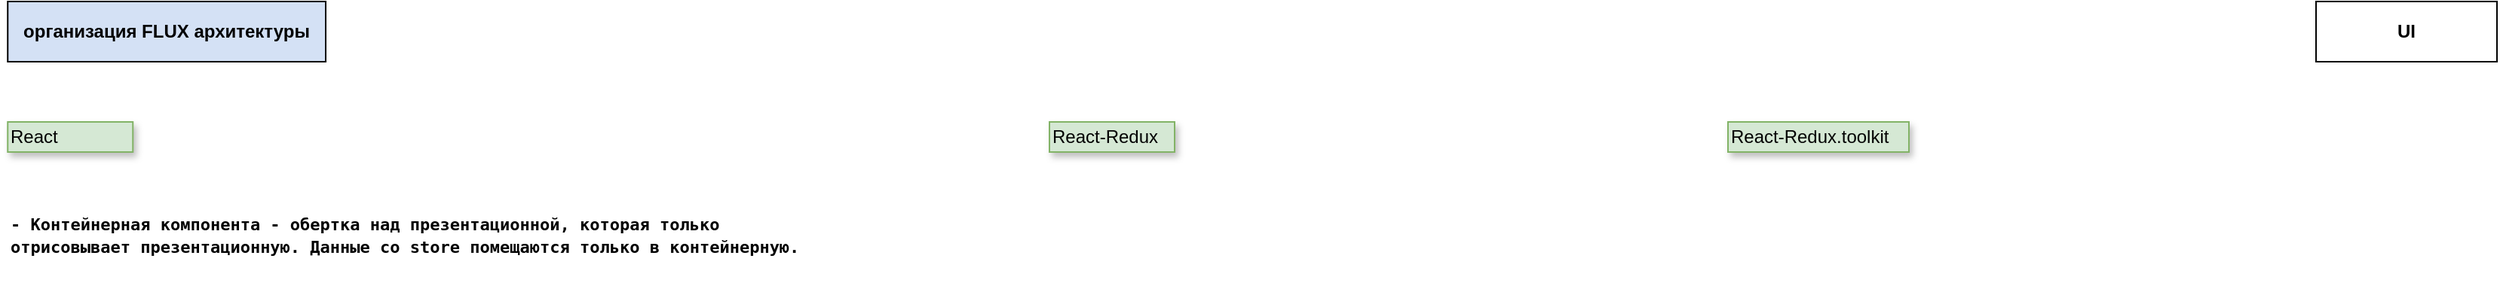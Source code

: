 <mxfile version="17.3.0" type="github">
  <diagram id="qvrgE9RsfLInDcwIYguw" name="Page-1">
    <mxGraphModel dx="1422" dy="762" grid="1" gridSize="10" guides="1" tooltips="1" connect="1" arrows="1" fold="1" page="1" pageScale="1" pageWidth="827" pageHeight="1169" math="0" shadow="0">
      <root>
        <mxCell id="0" />
        <mxCell id="1" parent="0" />
        <mxCell id="BxIIAlPTyecSCrshHLg6-3" value="&lt;font style=&quot;font-size: 11px&quot;&gt;&lt;b style=&quot;font-size: 11px&quot;&gt;&lt;span style=&quot;color: rgb(0 , 0 , 0) ; font-family: &amp;#34;jetbrains mono&amp;#34; , monospace&quot;&gt;- Контейнерная компонента - обертка над презентационной, которая только отрисовывает презентационную. Данные со store помещаются только в контейнерную.&lt;br&gt;&lt;/span&gt;&lt;/b&gt;&lt;/font&gt;" style="text;html=1;strokeColor=none;fillColor=none;align=left;verticalAlign=middle;whiteSpace=wrap;rounded=0;labelBackgroundColor=none;labelBorderColor=none;fontFamily=Helvetica;fontSize=12;fontColor=#333333;" vertex="1" parent="1">
          <mxGeometry x="19.13" y="140" width="529" height="70" as="geometry" />
        </mxCell>
        <mxCell id="BxIIAlPTyecSCrshHLg6-21" value="React" style="text;html=1;strokeColor=#82b366;fillColor=#D5E8D4;align=left;verticalAlign=middle;whiteSpace=wrap;rounded=0;glass=0;shadow=1;" vertex="1" parent="1">
          <mxGeometry x="19.13" y="100" width="83" height="20" as="geometry" />
        </mxCell>
        <mxCell id="BxIIAlPTyecSCrshHLg6-22" value="&lt;b&gt;организация FLUX архитектуры&lt;/b&gt;" style="rounded=0;whiteSpace=wrap;html=1;fillColor=#D4E1F5;shadow=0;strokeColor=#000000;" vertex="1" parent="1">
          <mxGeometry x="19.13" y="20" width="210.87" height="40" as="geometry" />
        </mxCell>
        <mxCell id="BxIIAlPTyecSCrshHLg6-23" value="&lt;b&gt;UI&lt;/b&gt;" style="rounded=0;whiteSpace=wrap;html=1;fillColor=#FFFFFF;strokeColor=#000000;" vertex="1" parent="1">
          <mxGeometry x="1550" y="20" width="120" height="40" as="geometry" />
        </mxCell>
        <mxCell id="BxIIAlPTyecSCrshHLg6-37" value="React-Redux" style="text;html=1;strokeColor=#82b366;fillColor=#D5E8D4;align=left;verticalAlign=middle;whiteSpace=wrap;rounded=0;glass=0;shadow=1;" vertex="1" parent="1">
          <mxGeometry x="710" y="100" width="83" height="20" as="geometry" />
        </mxCell>
        <mxCell id="BxIIAlPTyecSCrshHLg6-38" value="React-Redux.toolkit" style="text;html=1;strokeColor=#82b366;fillColor=#D5E8D4;align=left;verticalAlign=middle;whiteSpace=wrap;rounded=0;glass=0;shadow=1;" vertex="1" parent="1">
          <mxGeometry x="1160" y="100" width="120" height="20" as="geometry" />
        </mxCell>
      </root>
    </mxGraphModel>
  </diagram>
</mxfile>

